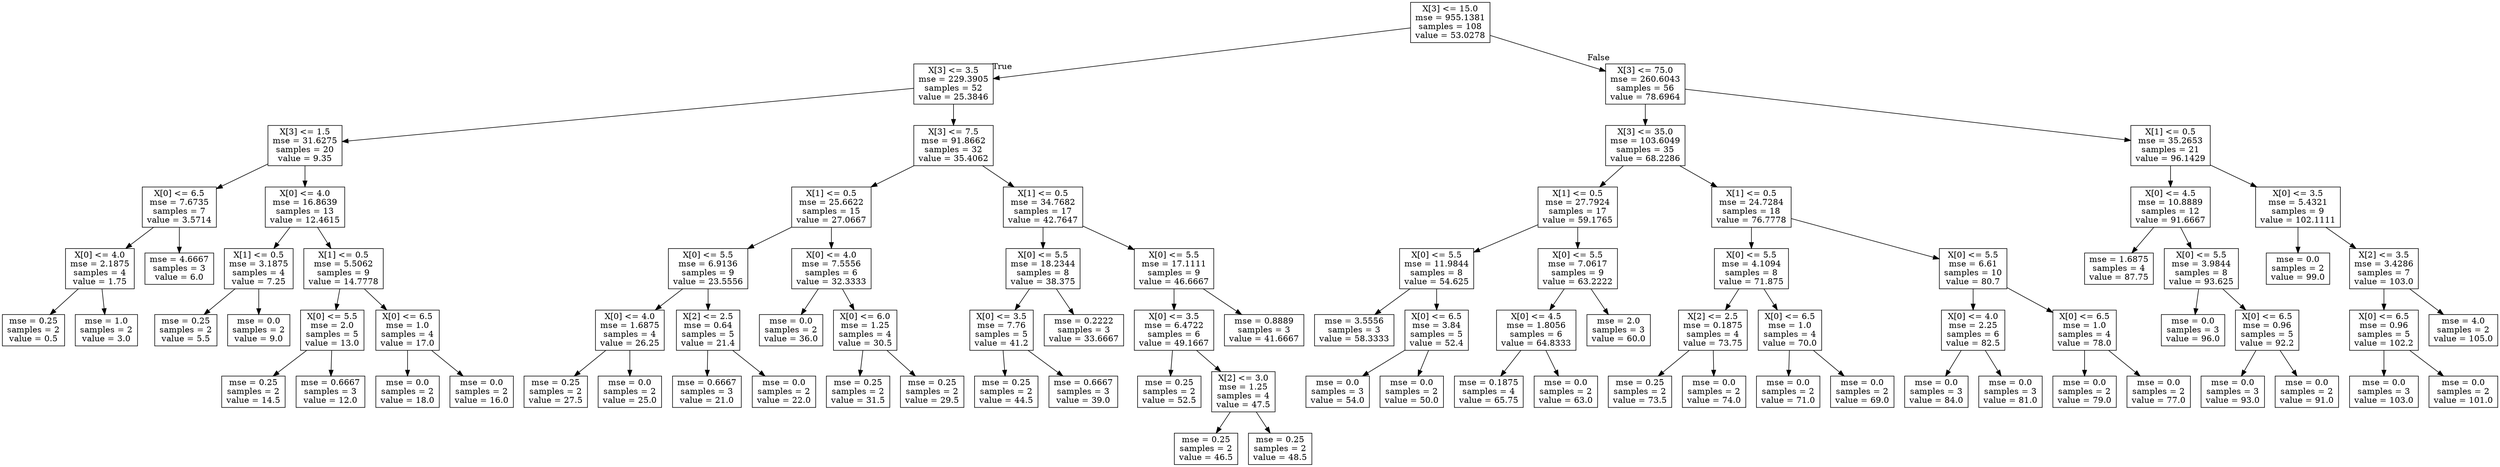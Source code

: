 digraph Tree {
node [shape=box] ;
0 [label="X[3] <= 15.0\nmse = 955.1381\nsamples = 108\nvalue = 53.0278"] ;
1 [label="X[3] <= 3.5\nmse = 229.3905\nsamples = 52\nvalue = 25.3846"] ;
0 -> 1 [labeldistance=2.5, labelangle=45, headlabel="True"] ;
2 [label="X[3] <= 1.5\nmse = 31.6275\nsamples = 20\nvalue = 9.35"] ;
1 -> 2 ;
3 [label="X[0] <= 6.5\nmse = 7.6735\nsamples = 7\nvalue = 3.5714"] ;
2 -> 3 ;
4 [label="X[0] <= 4.0\nmse = 2.1875\nsamples = 4\nvalue = 1.75"] ;
3 -> 4 ;
5 [label="mse = 0.25\nsamples = 2\nvalue = 0.5"] ;
4 -> 5 ;
6 [label="mse = 1.0\nsamples = 2\nvalue = 3.0"] ;
4 -> 6 ;
7 [label="mse = 4.6667\nsamples = 3\nvalue = 6.0"] ;
3 -> 7 ;
8 [label="X[0] <= 4.0\nmse = 16.8639\nsamples = 13\nvalue = 12.4615"] ;
2 -> 8 ;
9 [label="X[1] <= 0.5\nmse = 3.1875\nsamples = 4\nvalue = 7.25"] ;
8 -> 9 ;
10 [label="mse = 0.25\nsamples = 2\nvalue = 5.5"] ;
9 -> 10 ;
11 [label="mse = 0.0\nsamples = 2\nvalue = 9.0"] ;
9 -> 11 ;
12 [label="X[1] <= 0.5\nmse = 5.5062\nsamples = 9\nvalue = 14.7778"] ;
8 -> 12 ;
13 [label="X[0] <= 5.5\nmse = 2.0\nsamples = 5\nvalue = 13.0"] ;
12 -> 13 ;
14 [label="mse = 0.25\nsamples = 2\nvalue = 14.5"] ;
13 -> 14 ;
15 [label="mse = 0.6667\nsamples = 3\nvalue = 12.0"] ;
13 -> 15 ;
16 [label="X[0] <= 6.5\nmse = 1.0\nsamples = 4\nvalue = 17.0"] ;
12 -> 16 ;
17 [label="mse = 0.0\nsamples = 2\nvalue = 18.0"] ;
16 -> 17 ;
18 [label="mse = 0.0\nsamples = 2\nvalue = 16.0"] ;
16 -> 18 ;
19 [label="X[3] <= 7.5\nmse = 91.8662\nsamples = 32\nvalue = 35.4062"] ;
1 -> 19 ;
20 [label="X[1] <= 0.5\nmse = 25.6622\nsamples = 15\nvalue = 27.0667"] ;
19 -> 20 ;
21 [label="X[0] <= 5.5\nmse = 6.9136\nsamples = 9\nvalue = 23.5556"] ;
20 -> 21 ;
22 [label="X[0] <= 4.0\nmse = 1.6875\nsamples = 4\nvalue = 26.25"] ;
21 -> 22 ;
23 [label="mse = 0.25\nsamples = 2\nvalue = 27.5"] ;
22 -> 23 ;
24 [label="mse = 0.0\nsamples = 2\nvalue = 25.0"] ;
22 -> 24 ;
25 [label="X[2] <= 2.5\nmse = 0.64\nsamples = 5\nvalue = 21.4"] ;
21 -> 25 ;
26 [label="mse = 0.6667\nsamples = 3\nvalue = 21.0"] ;
25 -> 26 ;
27 [label="mse = 0.0\nsamples = 2\nvalue = 22.0"] ;
25 -> 27 ;
28 [label="X[0] <= 4.0\nmse = 7.5556\nsamples = 6\nvalue = 32.3333"] ;
20 -> 28 ;
29 [label="mse = 0.0\nsamples = 2\nvalue = 36.0"] ;
28 -> 29 ;
30 [label="X[0] <= 6.0\nmse = 1.25\nsamples = 4\nvalue = 30.5"] ;
28 -> 30 ;
31 [label="mse = 0.25\nsamples = 2\nvalue = 31.5"] ;
30 -> 31 ;
32 [label="mse = 0.25\nsamples = 2\nvalue = 29.5"] ;
30 -> 32 ;
33 [label="X[1] <= 0.5\nmse = 34.7682\nsamples = 17\nvalue = 42.7647"] ;
19 -> 33 ;
34 [label="X[0] <= 5.5\nmse = 18.2344\nsamples = 8\nvalue = 38.375"] ;
33 -> 34 ;
35 [label="X[0] <= 3.5\nmse = 7.76\nsamples = 5\nvalue = 41.2"] ;
34 -> 35 ;
36 [label="mse = 0.25\nsamples = 2\nvalue = 44.5"] ;
35 -> 36 ;
37 [label="mse = 0.6667\nsamples = 3\nvalue = 39.0"] ;
35 -> 37 ;
38 [label="mse = 0.2222\nsamples = 3\nvalue = 33.6667"] ;
34 -> 38 ;
39 [label="X[0] <= 5.5\nmse = 17.1111\nsamples = 9\nvalue = 46.6667"] ;
33 -> 39 ;
40 [label="X[0] <= 3.5\nmse = 6.4722\nsamples = 6\nvalue = 49.1667"] ;
39 -> 40 ;
41 [label="mse = 0.25\nsamples = 2\nvalue = 52.5"] ;
40 -> 41 ;
42 [label="X[2] <= 3.0\nmse = 1.25\nsamples = 4\nvalue = 47.5"] ;
40 -> 42 ;
43 [label="mse = 0.25\nsamples = 2\nvalue = 46.5"] ;
42 -> 43 ;
44 [label="mse = 0.25\nsamples = 2\nvalue = 48.5"] ;
42 -> 44 ;
45 [label="mse = 0.8889\nsamples = 3\nvalue = 41.6667"] ;
39 -> 45 ;
46 [label="X[3] <= 75.0\nmse = 260.6043\nsamples = 56\nvalue = 78.6964"] ;
0 -> 46 [labeldistance=2.5, labelangle=-45, headlabel="False"] ;
47 [label="X[3] <= 35.0\nmse = 103.6049\nsamples = 35\nvalue = 68.2286"] ;
46 -> 47 ;
48 [label="X[1] <= 0.5\nmse = 27.7924\nsamples = 17\nvalue = 59.1765"] ;
47 -> 48 ;
49 [label="X[0] <= 5.5\nmse = 11.9844\nsamples = 8\nvalue = 54.625"] ;
48 -> 49 ;
50 [label="mse = 3.5556\nsamples = 3\nvalue = 58.3333"] ;
49 -> 50 ;
51 [label="X[0] <= 6.5\nmse = 3.84\nsamples = 5\nvalue = 52.4"] ;
49 -> 51 ;
52 [label="mse = 0.0\nsamples = 3\nvalue = 54.0"] ;
51 -> 52 ;
53 [label="mse = 0.0\nsamples = 2\nvalue = 50.0"] ;
51 -> 53 ;
54 [label="X[0] <= 5.5\nmse = 7.0617\nsamples = 9\nvalue = 63.2222"] ;
48 -> 54 ;
55 [label="X[0] <= 4.5\nmse = 1.8056\nsamples = 6\nvalue = 64.8333"] ;
54 -> 55 ;
56 [label="mse = 0.1875\nsamples = 4\nvalue = 65.75"] ;
55 -> 56 ;
57 [label="mse = 0.0\nsamples = 2\nvalue = 63.0"] ;
55 -> 57 ;
58 [label="mse = 2.0\nsamples = 3\nvalue = 60.0"] ;
54 -> 58 ;
59 [label="X[1] <= 0.5\nmse = 24.7284\nsamples = 18\nvalue = 76.7778"] ;
47 -> 59 ;
60 [label="X[0] <= 5.5\nmse = 4.1094\nsamples = 8\nvalue = 71.875"] ;
59 -> 60 ;
61 [label="X[2] <= 2.5\nmse = 0.1875\nsamples = 4\nvalue = 73.75"] ;
60 -> 61 ;
62 [label="mse = 0.25\nsamples = 2\nvalue = 73.5"] ;
61 -> 62 ;
63 [label="mse = 0.0\nsamples = 2\nvalue = 74.0"] ;
61 -> 63 ;
64 [label="X[0] <= 6.5\nmse = 1.0\nsamples = 4\nvalue = 70.0"] ;
60 -> 64 ;
65 [label="mse = 0.0\nsamples = 2\nvalue = 71.0"] ;
64 -> 65 ;
66 [label="mse = 0.0\nsamples = 2\nvalue = 69.0"] ;
64 -> 66 ;
67 [label="X[0] <= 5.5\nmse = 6.61\nsamples = 10\nvalue = 80.7"] ;
59 -> 67 ;
68 [label="X[0] <= 4.0\nmse = 2.25\nsamples = 6\nvalue = 82.5"] ;
67 -> 68 ;
69 [label="mse = 0.0\nsamples = 3\nvalue = 84.0"] ;
68 -> 69 ;
70 [label="mse = 0.0\nsamples = 3\nvalue = 81.0"] ;
68 -> 70 ;
71 [label="X[0] <= 6.5\nmse = 1.0\nsamples = 4\nvalue = 78.0"] ;
67 -> 71 ;
72 [label="mse = 0.0\nsamples = 2\nvalue = 79.0"] ;
71 -> 72 ;
73 [label="mse = 0.0\nsamples = 2\nvalue = 77.0"] ;
71 -> 73 ;
74 [label="X[1] <= 0.5\nmse = 35.2653\nsamples = 21\nvalue = 96.1429"] ;
46 -> 74 ;
75 [label="X[0] <= 4.5\nmse = 10.8889\nsamples = 12\nvalue = 91.6667"] ;
74 -> 75 ;
76 [label="mse = 1.6875\nsamples = 4\nvalue = 87.75"] ;
75 -> 76 ;
77 [label="X[0] <= 5.5\nmse = 3.9844\nsamples = 8\nvalue = 93.625"] ;
75 -> 77 ;
78 [label="mse = 0.0\nsamples = 3\nvalue = 96.0"] ;
77 -> 78 ;
79 [label="X[0] <= 6.5\nmse = 0.96\nsamples = 5\nvalue = 92.2"] ;
77 -> 79 ;
80 [label="mse = 0.0\nsamples = 3\nvalue = 93.0"] ;
79 -> 80 ;
81 [label="mse = 0.0\nsamples = 2\nvalue = 91.0"] ;
79 -> 81 ;
82 [label="X[0] <= 3.5\nmse = 5.4321\nsamples = 9\nvalue = 102.1111"] ;
74 -> 82 ;
83 [label="mse = 0.0\nsamples = 2\nvalue = 99.0"] ;
82 -> 83 ;
84 [label="X[2] <= 3.5\nmse = 3.4286\nsamples = 7\nvalue = 103.0"] ;
82 -> 84 ;
85 [label="X[0] <= 6.5\nmse = 0.96\nsamples = 5\nvalue = 102.2"] ;
84 -> 85 ;
86 [label="mse = 0.0\nsamples = 3\nvalue = 103.0"] ;
85 -> 86 ;
87 [label="mse = 0.0\nsamples = 2\nvalue = 101.0"] ;
85 -> 87 ;
88 [label="mse = 4.0\nsamples = 2\nvalue = 105.0"] ;
84 -> 88 ;
}